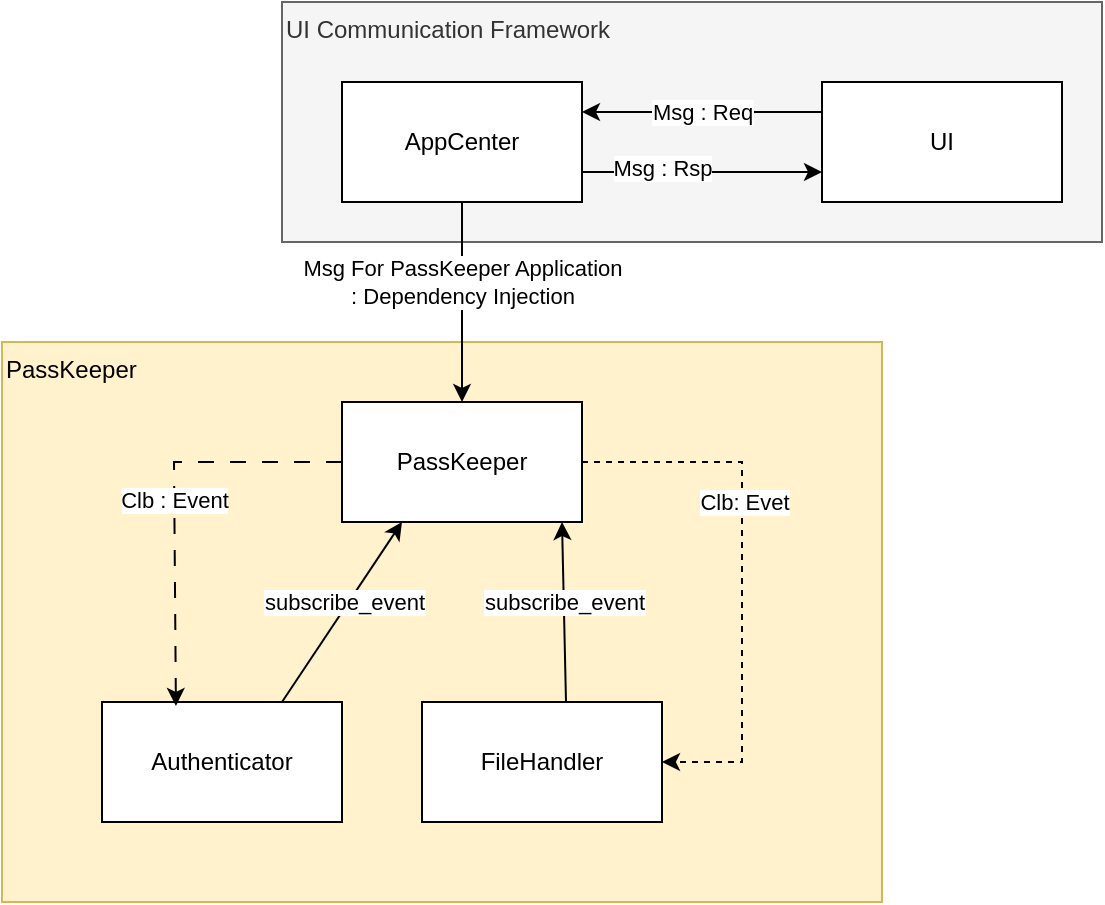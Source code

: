 <mxfile version="24.6.4" type="device" pages="2">
  <diagram name="ClassDiagram" id="2VsD0NeGZanrgoVJKo4Z">
    <mxGraphModel dx="1434" dy="839" grid="1" gridSize="10" guides="1" tooltips="1" connect="1" arrows="1" fold="1" page="1" pageScale="1" pageWidth="827" pageHeight="1169" math="0" shadow="0">
      <root>
        <mxCell id="0" />
        <mxCell id="1" parent="0" />
        <mxCell id="kQwEaMyHTxIa3UtkM4-j-25" value="UI Communication Framework" style="rounded=0;whiteSpace=wrap;html=1;verticalAlign=top;align=left;fillColor=#f5f5f5;fontColor=#333333;strokeColor=#666666;" vertex="1" parent="1">
          <mxGeometry x="240" y="350" width="410" height="120" as="geometry" />
        </mxCell>
        <mxCell id="kQwEaMyHTxIa3UtkM4-j-1" value="PassKeeper" style="rounded=0;whiteSpace=wrap;html=1;verticalAlign=top;align=left;fillColor=#fff2cc;strokeColor=#d6b656;" vertex="1" parent="1">
          <mxGeometry x="100" y="520" width="440" height="280" as="geometry" />
        </mxCell>
        <mxCell id="kQwEaMyHTxIa3UtkM4-j-4" value="AppCenter" style="rounded=0;whiteSpace=wrap;html=1;" vertex="1" parent="1">
          <mxGeometry x="270" y="390" width="120" height="60" as="geometry" />
        </mxCell>
        <mxCell id="kQwEaMyHTxIa3UtkM4-j-5" value="UI" style="rounded=0;whiteSpace=wrap;html=1;" vertex="1" parent="1">
          <mxGeometry x="510" y="390" width="120" height="60" as="geometry" />
        </mxCell>
        <mxCell id="kQwEaMyHTxIa3UtkM4-j-7" value="PassKeeper" style="rounded=0;whiteSpace=wrap;html=1;" vertex="1" parent="1">
          <mxGeometry x="270" y="550" width="120" height="60" as="geometry" />
        </mxCell>
        <mxCell id="kQwEaMyHTxIa3UtkM4-j-8" value="Authenticator" style="rounded=0;whiteSpace=wrap;html=1;" vertex="1" parent="1">
          <mxGeometry x="150" y="700" width="120" height="60" as="geometry" />
        </mxCell>
        <mxCell id="kQwEaMyHTxIa3UtkM4-j-9" value="" style="endArrow=classic;html=1;rounded=0;entryX=0.25;entryY=1;entryDx=0;entryDy=0;exitX=0.75;exitY=0;exitDx=0;exitDy=0;" edge="1" parent="1" source="kQwEaMyHTxIa3UtkM4-j-8" target="kQwEaMyHTxIa3UtkM4-j-7">
          <mxGeometry width="50" height="50" relative="1" as="geometry">
            <mxPoint x="210" y="680" as="sourcePoint" />
            <mxPoint x="260" y="630" as="targetPoint" />
          </mxGeometry>
        </mxCell>
        <mxCell id="kQwEaMyHTxIa3UtkM4-j-10" value="subscribe_event" style="edgeLabel;html=1;align=center;verticalAlign=middle;resizable=0;points=[];" vertex="1" connectable="0" parent="kQwEaMyHTxIa3UtkM4-j-9">
          <mxGeometry x="-0.278" y="-1" relative="1" as="geometry">
            <mxPoint x="8" y="-18" as="offset" />
          </mxGeometry>
        </mxCell>
        <mxCell id="kQwEaMyHTxIa3UtkM4-j-11" value="Clb : Event" style="endArrow=classic;html=1;rounded=0;exitX=0;exitY=0.5;exitDx=0;exitDy=0;entryX=0.308;entryY=0.033;entryDx=0;entryDy=0;entryPerimeter=0;dashed=1;dashPattern=8 8;" edge="1" parent="1" source="kQwEaMyHTxIa3UtkM4-j-7" target="kQwEaMyHTxIa3UtkM4-j-8">
          <mxGeometry width="50" height="50" relative="1" as="geometry">
            <mxPoint x="110" y="610" as="sourcePoint" />
            <mxPoint x="160" y="560" as="targetPoint" />
            <Array as="points">
              <mxPoint x="186" y="580" />
            </Array>
          </mxGeometry>
        </mxCell>
        <mxCell id="kQwEaMyHTxIa3UtkM4-j-12" value="FileHandler" style="rounded=0;whiteSpace=wrap;html=1;" vertex="1" parent="1">
          <mxGeometry x="310" y="700" width="120" height="60" as="geometry" />
        </mxCell>
        <mxCell id="kQwEaMyHTxIa3UtkM4-j-13" value="" style="endArrow=classic;html=1;rounded=0;entryX=0.25;entryY=1;entryDx=0;entryDy=0;" edge="1" parent="1">
          <mxGeometry width="50" height="50" relative="1" as="geometry">
            <mxPoint x="382" y="700" as="sourcePoint" />
            <mxPoint x="380" y="610" as="targetPoint" />
          </mxGeometry>
        </mxCell>
        <mxCell id="kQwEaMyHTxIa3UtkM4-j-14" value="subscribe_event" style="edgeLabel;html=1;align=center;verticalAlign=middle;resizable=0;points=[];" vertex="1" connectable="0" parent="kQwEaMyHTxIa3UtkM4-j-13">
          <mxGeometry x="-0.278" y="-1" relative="1" as="geometry">
            <mxPoint x="-2" y="-18" as="offset" />
          </mxGeometry>
        </mxCell>
        <mxCell id="kQwEaMyHTxIa3UtkM4-j-16" value="" style="endArrow=classic;html=1;rounded=0;exitX=1;exitY=0.5;exitDx=0;exitDy=0;entryX=1;entryY=0.5;entryDx=0;entryDy=0;dashed=1;" edge="1" parent="1" source="kQwEaMyHTxIa3UtkM4-j-7" target="kQwEaMyHTxIa3UtkM4-j-12">
          <mxGeometry width="50" height="50" relative="1" as="geometry">
            <mxPoint x="460" y="690" as="sourcePoint" />
            <mxPoint x="510" y="640" as="targetPoint" />
            <Array as="points">
              <mxPoint x="470" y="580" />
              <mxPoint x="470" y="730" />
            </Array>
          </mxGeometry>
        </mxCell>
        <mxCell id="kQwEaMyHTxIa3UtkM4-j-17" value="Clb: Evet" style="edgeLabel;html=1;align=center;verticalAlign=middle;resizable=0;points=[];" vertex="1" connectable="0" parent="kQwEaMyHTxIa3UtkM4-j-16">
          <mxGeometry x="-0.259" y="1" relative="1" as="geometry">
            <mxPoint as="offset" />
          </mxGeometry>
        </mxCell>
        <mxCell id="kQwEaMyHTxIa3UtkM4-j-18" value="" style="endArrow=classic;html=1;rounded=0;exitX=0.5;exitY=1;exitDx=0;exitDy=0;entryX=0.5;entryY=0;entryDx=0;entryDy=0;" edge="1" parent="1" source="kQwEaMyHTxIa3UtkM4-j-4" target="kQwEaMyHTxIa3UtkM4-j-7">
          <mxGeometry width="50" height="50" relative="1" as="geometry">
            <mxPoint x="190" y="530" as="sourcePoint" />
            <mxPoint x="240" y="480" as="targetPoint" />
          </mxGeometry>
        </mxCell>
        <mxCell id="kQwEaMyHTxIa3UtkM4-j-19" value="Msg For PassKeeper Application&lt;div&gt;: Dependency Injection&lt;/div&gt;" style="edgeLabel;html=1;align=center;verticalAlign=middle;resizable=0;points=[];" vertex="1" connectable="0" parent="kQwEaMyHTxIa3UtkM4-j-18">
          <mxGeometry x="-0.56" relative="1" as="geometry">
            <mxPoint y="18" as="offset" />
          </mxGeometry>
        </mxCell>
        <mxCell id="kQwEaMyHTxIa3UtkM4-j-22" value="Msg : Req" style="endArrow=classic;html=1;rounded=0;entryX=1;entryY=0.25;entryDx=0;entryDy=0;exitX=0;exitY=0.25;exitDx=0;exitDy=0;" edge="1" parent="1" source="kQwEaMyHTxIa3UtkM4-j-5" target="kQwEaMyHTxIa3UtkM4-j-4">
          <mxGeometry width="50" height="50" relative="1" as="geometry">
            <mxPoint x="490" y="450" as="sourcePoint" />
            <mxPoint x="540" y="400" as="targetPoint" />
          </mxGeometry>
        </mxCell>
        <mxCell id="kQwEaMyHTxIa3UtkM4-j-23" value="" style="endArrow=classic;html=1;rounded=0;exitX=1;exitY=0.75;exitDx=0;exitDy=0;entryX=0;entryY=0.75;entryDx=0;entryDy=0;" edge="1" parent="1" source="kQwEaMyHTxIa3UtkM4-j-4" target="kQwEaMyHTxIa3UtkM4-j-5">
          <mxGeometry width="50" height="50" relative="1" as="geometry">
            <mxPoint x="430" y="460" as="sourcePoint" />
            <mxPoint x="480" y="410" as="targetPoint" />
          </mxGeometry>
        </mxCell>
        <mxCell id="kQwEaMyHTxIa3UtkM4-j-24" value="Msg : Rsp" style="edgeLabel;html=1;align=center;verticalAlign=middle;resizable=0;points=[];" vertex="1" connectable="0" parent="kQwEaMyHTxIa3UtkM4-j-23">
          <mxGeometry x="-0.417" y="2" relative="1" as="geometry">
            <mxPoint x="5" as="offset" />
          </mxGeometry>
        </mxCell>
      </root>
    </mxGraphModel>
  </diagram>
  <diagram id="FLjBv_RBK9fkzojZVeKP" name="State Machine">
    <mxGraphModel dx="1434" dy="839" grid="1" gridSize="10" guides="1" tooltips="1" connect="1" arrows="1" fold="1" page="1" pageScale="1" pageWidth="827" pageHeight="1169" math="0" shadow="0">
      <root>
        <mxCell id="0" />
        <mxCell id="1" parent="0" />
        <mxCell id="lJc-HEHQO3U-UmKi6b2o-1" value="" style="ellipse;whiteSpace=wrap;html=1;aspect=fixed;" vertex="1" parent="1">
          <mxGeometry x="150" y="260" width="40" height="40" as="geometry" />
        </mxCell>
        <mxCell id="lJc-HEHQO3U-UmKi6b2o-2" value="Idle" style="text;html=1;align=center;verticalAlign=middle;resizable=0;points=[];autosize=1;strokeColor=none;fillColor=none;" vertex="1" parent="1">
          <mxGeometry x="100" y="250" width="40" height="30" as="geometry" />
        </mxCell>
        <mxCell id="lJc-HEHQO3U-UmKi6b2o-3" value="" style="ellipse;whiteSpace=wrap;html=1;aspect=fixed;" vertex="1" parent="1">
          <mxGeometry x="330" y="220" width="40" height="40" as="geometry" />
        </mxCell>
        <mxCell id="lJc-HEHQO3U-UmKi6b2o-5" value="" style="endArrow=classic;html=1;rounded=0;" edge="1" parent="1">
          <mxGeometry width="50" height="50" relative="1" as="geometry">
            <mxPoint x="210" y="260" as="sourcePoint" />
            <mxPoint x="310" y="240" as="targetPoint" />
          </mxGeometry>
        </mxCell>
        <mxCell id="lJc-HEHQO3U-UmKi6b2o-6" value="Service Available" style="text;html=1;align=center;verticalAlign=middle;resizable=0;points=[];autosize=1;strokeColor=none;fillColor=none;" vertex="1" parent="1">
          <mxGeometry x="310" y="178" width="110" height="30" as="geometry" />
        </mxCell>
        <mxCell id="lJc-HEHQO3U-UmKi6b2o-7" value="Event : Authenticate" style="text;html=1;align=center;verticalAlign=middle;resizable=0;points=[];autosize=1;strokeColor=none;fillColor=none;" vertex="1" parent="1">
          <mxGeometry x="180" y="208" width="130" height="30" as="geometry" />
        </mxCell>
        <mxCell id="lJc-HEHQO3U-UmKi6b2o-8" value="" style="endArrow=classic;html=1;rounded=0;" edge="1" parent="1">
          <mxGeometry width="50" height="50" relative="1" as="geometry">
            <mxPoint x="190" y="310" as="sourcePoint" />
            <mxPoint x="290" y="380" as="targetPoint" />
          </mxGeometry>
        </mxCell>
        <mxCell id="lJc-HEHQO3U-UmKi6b2o-10" value="Event : Exit" style="edgeLabel;html=1;align=center;verticalAlign=middle;resizable=0;points=[];" vertex="1" connectable="0" parent="lJc-HEHQO3U-UmKi6b2o-8">
          <mxGeometry x="-0.588" y="4" relative="1" as="geometry">
            <mxPoint as="offset" />
          </mxGeometry>
        </mxCell>
        <mxCell id="lJc-HEHQO3U-UmKi6b2o-9" value="" style="ellipse;whiteSpace=wrap;html=1;aspect=fixed;" vertex="1" parent="1">
          <mxGeometry x="320" y="370" width="40" height="40" as="geometry" />
        </mxCell>
        <mxCell id="lJc-HEHQO3U-UmKi6b2o-11" value="Terminate" style="text;html=1;align=center;verticalAlign=middle;resizable=0;points=[];autosize=1;strokeColor=none;fillColor=none;" vertex="1" parent="1">
          <mxGeometry x="300" y="420" width="80" height="30" as="geometry" />
        </mxCell>
        <mxCell id="lJc-HEHQO3U-UmKi6b2o-12" value="" style="endArrow=classic;html=1;rounded=0;" edge="1" parent="1">
          <mxGeometry width="50" height="50" relative="1" as="geometry">
            <mxPoint x="350" y="270" as="sourcePoint" />
            <mxPoint x="330" y="360" as="targetPoint" />
          </mxGeometry>
        </mxCell>
        <mxCell id="lJc-HEHQO3U-UmKi6b2o-13" value="Event : Exit" style="edgeLabel;html=1;align=center;verticalAlign=middle;resizable=0;points=[];" vertex="1" connectable="0" parent="lJc-HEHQO3U-UmKi6b2o-12">
          <mxGeometry x="-0.588" y="4" relative="1" as="geometry">
            <mxPoint as="offset" />
          </mxGeometry>
        </mxCell>
        <mxCell id="lJc-HEHQO3U-UmKi6b2o-17" value="" style="curved=1;endArrow=classic;html=1;rounded=0;" edge="1" parent="1">
          <mxGeometry width="50" height="50" relative="1" as="geometry">
            <mxPoint x="380" y="238" as="sourcePoint" />
            <mxPoint x="380" y="218" as="targetPoint" />
            <Array as="points">
              <mxPoint x="430" y="228" />
              <mxPoint x="420" y="218" />
            </Array>
          </mxGeometry>
        </mxCell>
        <mxCell id="lJc-HEHQO3U-UmKi6b2o-18" value="Event :&amp;nbsp;&lt;div&gt;Get list&lt;div&gt;Get Entry&lt;/div&gt;&lt;div&gt;Add Entry&lt;/div&gt;&lt;/div&gt;" style="text;html=1;align=left;verticalAlign=middle;resizable=0;points=[];autosize=1;strokeColor=none;fillColor=none;" vertex="1" parent="1">
          <mxGeometry x="440" y="190" width="80" height="70" as="geometry" />
        </mxCell>
      </root>
    </mxGraphModel>
  </diagram>
</mxfile>
